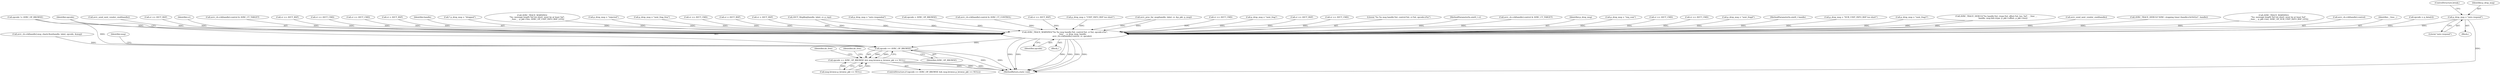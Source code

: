 digraph "0_Android_830cb39cb2a0f1bf6704d264e2a5c5029c175dd7@pointer" {
"1000449" [label="(Call,p_drop_msg = \"auto respond\")"];
"1001023" [label="(Call,AVRC_TRACE_WARNING(\"%s %s msg handle:%d, control:%d, cr:%d, opcode:x%x\",\n                       __func__, p_drop_msg, handle,\n                       avrc_cb.ccb[handle].control, cr, opcode))"];
"1001039" [label="(Call,opcode == AVRC_OP_BROWSE)"];
"1001038" [label="(Call,opcode == AVRC_OP_BROWSE && msg.browse.p_browse_pkt == NULL)"];
"1001026" [label="(Identifier,p_drop_msg)"];
"1000788" [label="(Call,p_drop_msg = \"req_cont\")"];
"1000388" [label="(Call,cr == AVCT_CMD)"];
"1001037" [label="(ControlStructure,if (opcode == AVRC_OP_BROWSE && msg.browse.p_browse_pkt == NULL))"];
"1001041" [label="(Identifier,AVRC_OP_BROWSE)"];
"1000684" [label="(Call,cr == AVCT_CMD)"];
"1000803" [label="(Call,p_drop_msg = \"sent_fragd\")"];
"1000962" [label="(Call,opcode != AVRC_OP_BROWSE)"];
"1000129" [label="(MethodParameterIn,uint8_t handle)"];
"1001039" [label="(Call,opcode == AVRC_OP_BROWSE)"];
"1000594" [label="(Call,p_drop_msg = \"SUB_UNIT_INFO_RSP too short\")"];
"1000512" [label="(ControlStructure,break;)"];
"1000793" [label="(Call,p_drop_msg = \"sent_frag3\")"];
"1000310" [label="(Call,AVRC_TRACE_DEBUG(\"%s handle:%d, ctype:%d, offset:%d, len: %d\", __func__,\n                      handle, msg.hdr.ctype, p_pkt->offset, p_pkt->len))"];
"1000933" [label="(Call,avrc_send_next_vendor_cmd(handle))"];
"1001042" [label="(Call,msg.browse.p_browse_pkt == NULL)"];
"1000207" [label="(Call,AVRC_TRACE_DEBUG(\"AVRC: stopping timer (handle=0x%02x)\", handle))"];
"1000581" [label="(Call,AVRC_TRACE_WARNING(\n                \"%s: message length %d too short: must be at least %d\",\n                __func__, p_pkt->len, AVRC_OP_SUB_UNIT_INFO_RSP_LEN))"];
"1001028" [label="(Call,avrc_cb.ccb[handle].control)"];
"1001025" [label="(Identifier,__func__)"];
"1000349" [label="(Call,opcode = p_data[2])"];
"1001051" [label="(Identifier,do_free)"];
"1000815" [label="(Call,avrc_send_next_vendor_cmd(handle))"];
"1000203" [label="(Call,cr == AVCT_RSP)"];
"1001035" [label="(Identifier,cr)"];
"1001038" [label="(Call,opcode == AVRC_OP_BROWSE && msg.browse.p_browse_pkt == NULL)"];
"1000451" [label="(Literal,\"auto respond\")"];
"1000939" [label="(Call,avrc_cb.ccb[handle].control & AVRC_CT_TARGET)"];
"1001015" [label="(Call,avrc_cb.ccb[handle].msg_cback.Run(handle, label, opcode, &msg))"];
"1000379" [label="(Call,cr == AVCT_RSP)"];
"1000515" [label="(Call,cr == AVCT_CMD)"];
"1000366" [label="(Call,cr == AVCT_CMD)"];
"1000987" [label="(Call,cr = AVCT_RSP)"];
"1001027" [label="(Identifier,handle)"];
"1000157" [label="(Call,* p_drop_msg = \"dropped\")"];
"1000461" [label="(Call,AVRC_TRACE_WARNING(\n                \"%s: message length %d too short: must be at least %d\",\n                __func__, p_pkt->len, AVRC_OP_UNIT_INFO_RSP_LEN))"];
"1000984" [label="(Call,p_drop_msg = \"rejected\")"];
"1000798" [label="(Call,p_drop_msg = \"sent_frag_free\")"];
"1000827" [label="(Call,cr == AVCT_CMD)"];
"1000566" [label="(Call,cr = AVCT_RSP)"];
"1000450" [label="(Identifier,p_drop_msg)"];
"1000446" [label="(Call,cr = AVCT_RSP)"];
"1001040" [label="(Identifier,opcode)"];
"1000996" [label="(Call,AVCT_MsgReq(handle, label, cr, p_rsp))"];
"1000569" [label="(Call,p_drop_msg = \"auto responded\")"];
"1000242" [label="(Call,opcode = AVRC_OP_BROWSE)"];
"1000370" [label="(Call,avrc_cb.ccb[handle].control & AVRC_CT_CONTROL)"];
"1000808" [label="(Call,cr == AVCT_RSP)"];
"1000474" [label="(Call,p_drop_msg = \"UNIT_INFO_RSP too short\")"];
"1000391" [label="(Block,)"];
"1000753" [label="(Call,avrc_proc_far_msg(handle, label, cr, &p_pkt, p_msg))"];
"1000740" [label="(Call,cr == AVCT_CMD)"];
"1001054" [label="(Identifier,do_free)"];
"1000783" [label="(Call,p_drop_msg = \"sent_frag\")"];
"1001036" [label="(Identifier,opcode)"];
"1001023" [label="(Call,AVRC_TRACE_WARNING(\"%s %s msg handle:%d, control:%d, cr:%d, opcode:x%x\",\n                       __func__, p_drop_msg, handle,\n                       avrc_cb.ccb[handle].control, cr, opcode))"];
"1000449" [label="(Call,p_drop_msg = \"auto respond\")"];
"1000929" [label="(Call,cr == AVCT_RSP)"];
"1000948" [label="(Call,cr == AVCT_CMD)"];
"1001022" [label="(Block,)"];
"1001024" [label="(Literal,\"%s %s msg handle:%d, control:%d, cr:%d, opcode:x%x\")"];
"1000131" [label="(MethodParameterIn,uint8_t cr)"];
"1001045" [label="(Identifier,msg)"];
"1001057" [label="(MethodReturn,static void)"];
"1000357" [label="(Call,avrc_cb.ccb[handle].control & AVRC_CT_TARGET)"];
"1000449" -> "1000391"  [label="AST: "];
"1000449" -> "1000451"  [label="CFG: "];
"1000450" -> "1000449"  [label="AST: "];
"1000451" -> "1000449"  [label="AST: "];
"1000512" -> "1000449"  [label="CFG: "];
"1000449" -> "1001057"  [label="DDG: "];
"1000449" -> "1001023"  [label="DDG: "];
"1001023" -> "1001022"  [label="AST: "];
"1001023" -> "1001036"  [label="CFG: "];
"1001024" -> "1001023"  [label="AST: "];
"1001025" -> "1001023"  [label="AST: "];
"1001026" -> "1001023"  [label="AST: "];
"1001027" -> "1001023"  [label="AST: "];
"1001028" -> "1001023"  [label="AST: "];
"1001035" -> "1001023"  [label="AST: "];
"1001036" -> "1001023"  [label="AST: "];
"1001040" -> "1001023"  [label="CFG: "];
"1001023" -> "1001057"  [label="DDG: "];
"1001023" -> "1001057"  [label="DDG: "];
"1001023" -> "1001057"  [label="DDG: "];
"1001023" -> "1001057"  [label="DDG: "];
"1001023" -> "1001057"  [label="DDG: "];
"1001023" -> "1001057"  [label="DDG: "];
"1000310" -> "1001023"  [label="DDG: "];
"1000310" -> "1001023"  [label="DDG: "];
"1000581" -> "1001023"  [label="DDG: "];
"1000461" -> "1001023"  [label="DDG: "];
"1000788" -> "1001023"  [label="DDG: "];
"1000594" -> "1001023"  [label="DDG: "];
"1000157" -> "1001023"  [label="DDG: "];
"1000569" -> "1001023"  [label="DDG: "];
"1000803" -> "1001023"  [label="DDG: "];
"1000984" -> "1001023"  [label="DDG: "];
"1000798" -> "1001023"  [label="DDG: "];
"1000783" -> "1001023"  [label="DDG: "];
"1000793" -> "1001023"  [label="DDG: "];
"1000474" -> "1001023"  [label="DDG: "];
"1000753" -> "1001023"  [label="DDG: "];
"1000753" -> "1001023"  [label="DDG: "];
"1000815" -> "1001023"  [label="DDG: "];
"1000207" -> "1001023"  [label="DDG: "];
"1000933" -> "1001023"  [label="DDG: "];
"1000996" -> "1001023"  [label="DDG: "];
"1000996" -> "1001023"  [label="DDG: "];
"1000129" -> "1001023"  [label="DDG: "];
"1000939" -> "1001023"  [label="DDG: "];
"1000357" -> "1001023"  [label="DDG: "];
"1000370" -> "1001023"  [label="DDG: "];
"1000388" -> "1001023"  [label="DDG: "];
"1000684" -> "1001023"  [label="DDG: "];
"1000379" -> "1001023"  [label="DDG: "];
"1000366" -> "1001023"  [label="DDG: "];
"1000948" -> "1001023"  [label="DDG: "];
"1000987" -> "1001023"  [label="DDG: "];
"1000808" -> "1001023"  [label="DDG: "];
"1000446" -> "1001023"  [label="DDG: "];
"1000515" -> "1001023"  [label="DDG: "];
"1000827" -> "1001023"  [label="DDG: "];
"1000566" -> "1001023"  [label="DDG: "];
"1000929" -> "1001023"  [label="DDG: "];
"1000740" -> "1001023"  [label="DDG: "];
"1000203" -> "1001023"  [label="DDG: "];
"1000131" -> "1001023"  [label="DDG: "];
"1000349" -> "1001023"  [label="DDG: "];
"1000962" -> "1001023"  [label="DDG: "];
"1000242" -> "1001023"  [label="DDG: "];
"1001023" -> "1001039"  [label="DDG: "];
"1001039" -> "1001038"  [label="AST: "];
"1001039" -> "1001041"  [label="CFG: "];
"1001040" -> "1001039"  [label="AST: "];
"1001041" -> "1001039"  [label="AST: "];
"1001045" -> "1001039"  [label="CFG: "];
"1001038" -> "1001039"  [label="CFG: "];
"1001039" -> "1001057"  [label="DDG: "];
"1001039" -> "1001057"  [label="DDG: "];
"1001039" -> "1001038"  [label="DDG: "];
"1001039" -> "1001038"  [label="DDG: "];
"1001015" -> "1001039"  [label="DDG: "];
"1000962" -> "1001039"  [label="DDG: "];
"1001038" -> "1001037"  [label="AST: "];
"1001038" -> "1001042"  [label="CFG: "];
"1001042" -> "1001038"  [label="AST: "];
"1001051" -> "1001038"  [label="CFG: "];
"1001054" -> "1001038"  [label="CFG: "];
"1001038" -> "1001057"  [label="DDG: "];
"1001038" -> "1001057"  [label="DDG: "];
"1001038" -> "1001057"  [label="DDG: "];
"1001042" -> "1001038"  [label="DDG: "];
"1001042" -> "1001038"  [label="DDG: "];
}
